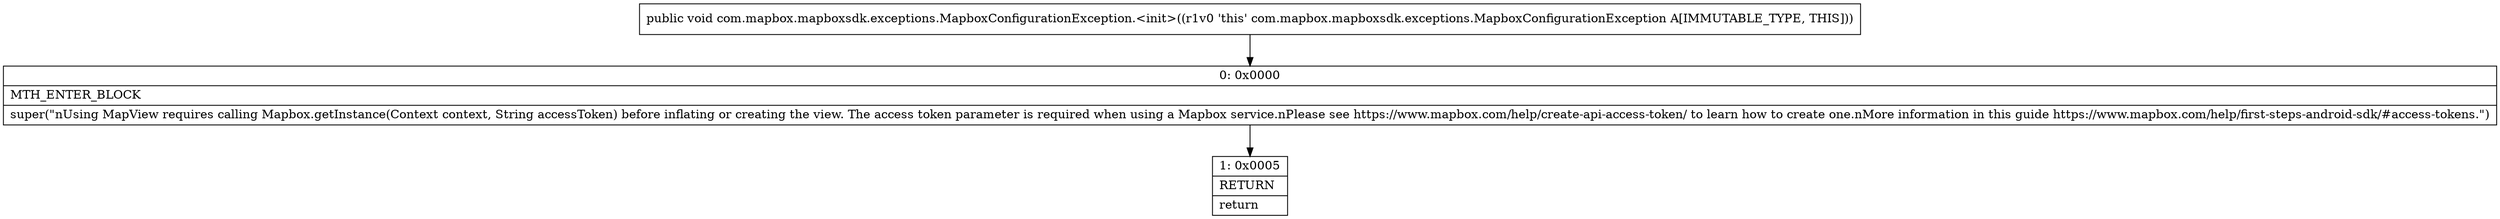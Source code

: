digraph "CFG forcom.mapbox.mapboxsdk.exceptions.MapboxConfigurationException.\<init\>()V" {
Node_0 [shape=record,label="{0\:\ 0x0000|MTH_ENTER_BLOCK\l|super(\"nUsing MapView requires calling Mapbox.getInstance(Context context, String accessToken) before inflating or creating the view. The access token parameter is required when using a Mapbox service.nPlease see https:\/\/www.mapbox.com\/help\/create\-api\-access\-token\/ to learn how to create one.nMore information in this guide https:\/\/www.mapbox.com\/help\/first\-steps\-android\-sdk\/#access\-tokens.\")\l}"];
Node_1 [shape=record,label="{1\:\ 0x0005|RETURN\l|return\l}"];
MethodNode[shape=record,label="{public void com.mapbox.mapboxsdk.exceptions.MapboxConfigurationException.\<init\>((r1v0 'this' com.mapbox.mapboxsdk.exceptions.MapboxConfigurationException A[IMMUTABLE_TYPE, THIS])) }"];
MethodNode -> Node_0;
Node_0 -> Node_1;
}

